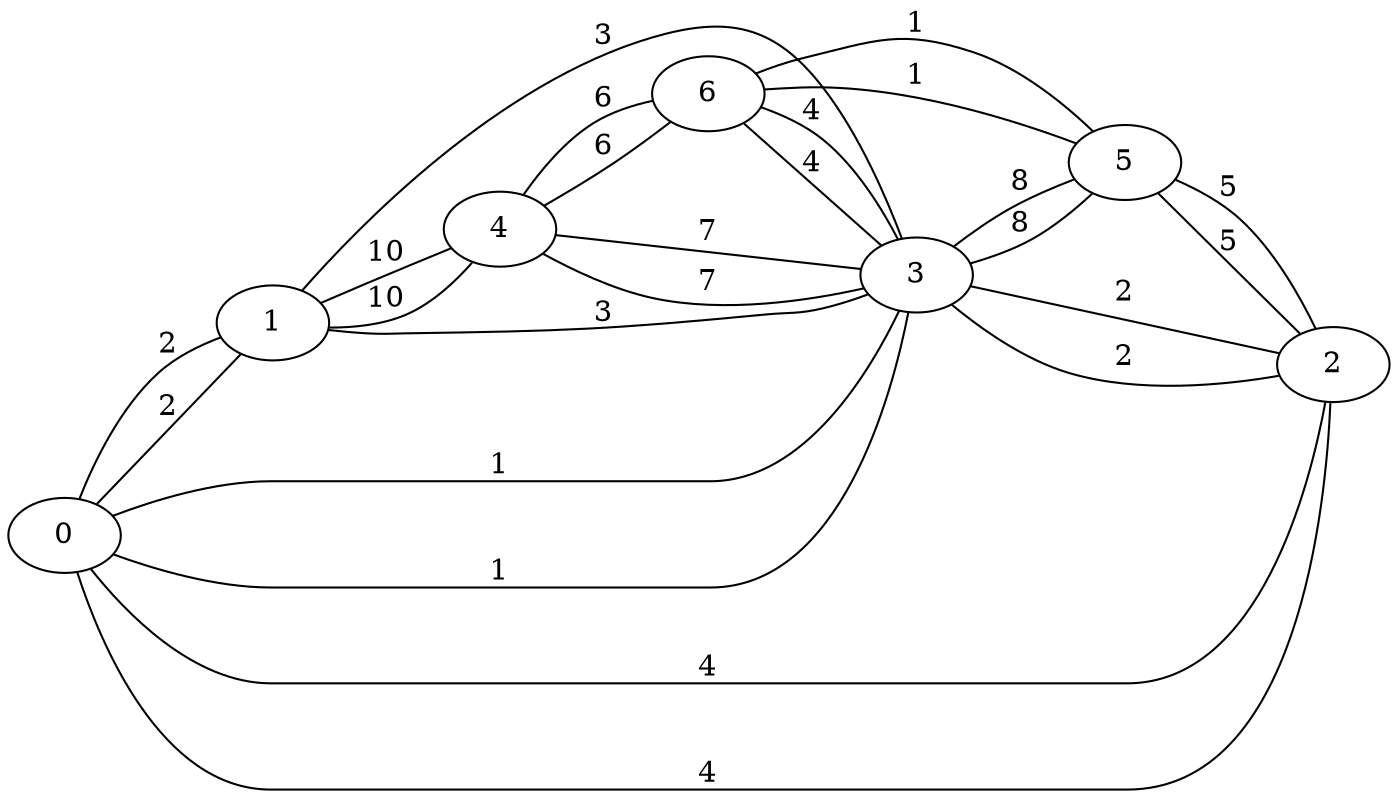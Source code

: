 graph {
    rankdir="LR";
        0 -- 1 [label="2"]
        0 -- 3 [label="1"]
        0 -- 2 [label="4"]
        1 -- 0 [label="2"]
        1 -- 3 [label="3"]
        1 -- 4 [label="10"]
        2 -- 0 [label="4"]
        2 -- 5 [label="5"]
        2 -- 3 [label="2"]
        3 -- 0 [label="1"]
        3 -- 1 [label="3"]
        3 -- 2 [label="2"]
        3 -- 4 [label="7"]
        3 -- 5 [label="8"]
        3 -- 6 [label="4"]
        4 -- 1 [label="10"]
        4 -- 3 [label="7"]
        4 -- 6 [label="6"]
        5 -- 2 [label="5"]
        5 -- 3 [label="8"]
        5 -- 6 [label="1"]
        6 -- 3 [label="4"]
        6 -- 4 [label="6"]
        6 -- 5 [label="1"]
}
